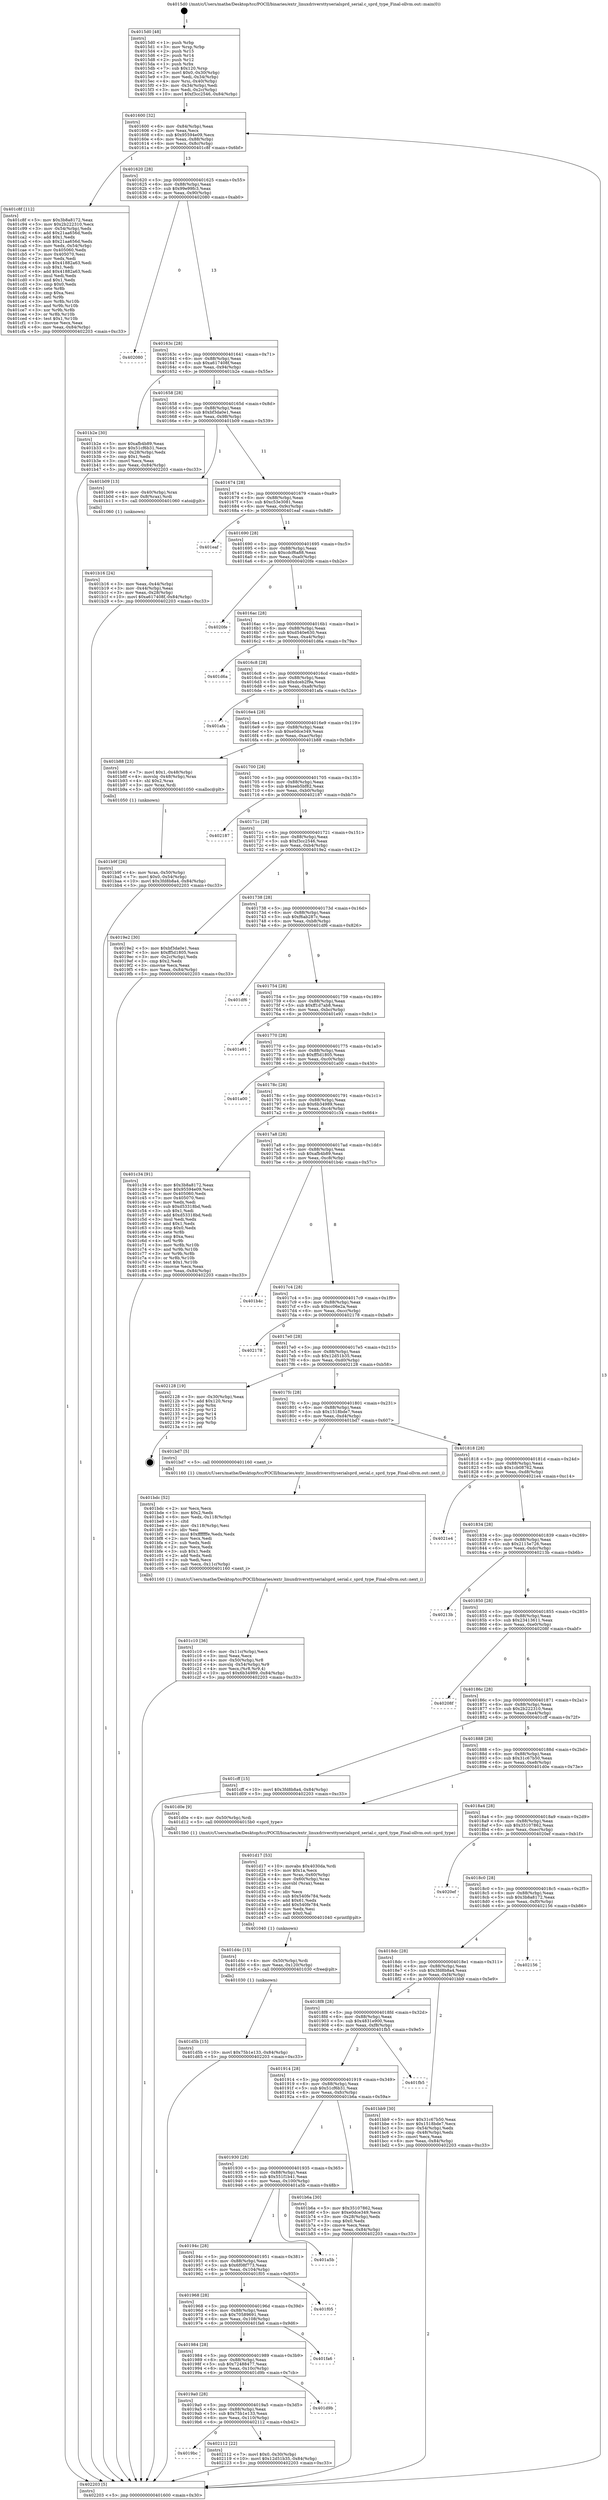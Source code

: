 digraph "0x4015d0" {
  label = "0x4015d0 (/mnt/c/Users/mathe/Desktop/tcc/POCII/binaries/extr_linuxdriversttyserialsprd_serial.c_sprd_type_Final-ollvm.out::main(0))"
  labelloc = "t"
  node[shape=record]

  Entry [label="",width=0.3,height=0.3,shape=circle,fillcolor=black,style=filled]
  "0x401600" [label="{
     0x401600 [32]\l
     | [instrs]\l
     &nbsp;&nbsp;0x401600 \<+6\>: mov -0x84(%rbp),%eax\l
     &nbsp;&nbsp;0x401606 \<+2\>: mov %eax,%ecx\l
     &nbsp;&nbsp;0x401608 \<+6\>: sub $0x95594e09,%ecx\l
     &nbsp;&nbsp;0x40160e \<+6\>: mov %eax,-0x88(%rbp)\l
     &nbsp;&nbsp;0x401614 \<+6\>: mov %ecx,-0x8c(%rbp)\l
     &nbsp;&nbsp;0x40161a \<+6\>: je 0000000000401c8f \<main+0x6bf\>\l
  }"]
  "0x401c8f" [label="{
     0x401c8f [112]\l
     | [instrs]\l
     &nbsp;&nbsp;0x401c8f \<+5\>: mov $0x3b8a8172,%eax\l
     &nbsp;&nbsp;0x401c94 \<+5\>: mov $0x2b222310,%ecx\l
     &nbsp;&nbsp;0x401c99 \<+3\>: mov -0x54(%rbp),%edx\l
     &nbsp;&nbsp;0x401c9c \<+6\>: add $0x21aa656d,%edx\l
     &nbsp;&nbsp;0x401ca2 \<+3\>: add $0x1,%edx\l
     &nbsp;&nbsp;0x401ca5 \<+6\>: sub $0x21aa656d,%edx\l
     &nbsp;&nbsp;0x401cab \<+3\>: mov %edx,-0x54(%rbp)\l
     &nbsp;&nbsp;0x401cae \<+7\>: mov 0x405060,%edx\l
     &nbsp;&nbsp;0x401cb5 \<+7\>: mov 0x405070,%esi\l
     &nbsp;&nbsp;0x401cbc \<+2\>: mov %edx,%edi\l
     &nbsp;&nbsp;0x401cbe \<+6\>: sub $0x41882a63,%edi\l
     &nbsp;&nbsp;0x401cc4 \<+3\>: sub $0x1,%edi\l
     &nbsp;&nbsp;0x401cc7 \<+6\>: add $0x41882a63,%edi\l
     &nbsp;&nbsp;0x401ccd \<+3\>: imul %edi,%edx\l
     &nbsp;&nbsp;0x401cd0 \<+3\>: and $0x1,%edx\l
     &nbsp;&nbsp;0x401cd3 \<+3\>: cmp $0x0,%edx\l
     &nbsp;&nbsp;0x401cd6 \<+4\>: sete %r8b\l
     &nbsp;&nbsp;0x401cda \<+3\>: cmp $0xa,%esi\l
     &nbsp;&nbsp;0x401cdd \<+4\>: setl %r9b\l
     &nbsp;&nbsp;0x401ce1 \<+3\>: mov %r8b,%r10b\l
     &nbsp;&nbsp;0x401ce4 \<+3\>: and %r9b,%r10b\l
     &nbsp;&nbsp;0x401ce7 \<+3\>: xor %r9b,%r8b\l
     &nbsp;&nbsp;0x401cea \<+3\>: or %r8b,%r10b\l
     &nbsp;&nbsp;0x401ced \<+4\>: test $0x1,%r10b\l
     &nbsp;&nbsp;0x401cf1 \<+3\>: cmovne %ecx,%eax\l
     &nbsp;&nbsp;0x401cf4 \<+6\>: mov %eax,-0x84(%rbp)\l
     &nbsp;&nbsp;0x401cfa \<+5\>: jmp 0000000000402203 \<main+0xc33\>\l
  }"]
  "0x401620" [label="{
     0x401620 [28]\l
     | [instrs]\l
     &nbsp;&nbsp;0x401620 \<+5\>: jmp 0000000000401625 \<main+0x55\>\l
     &nbsp;&nbsp;0x401625 \<+6\>: mov -0x88(%rbp),%eax\l
     &nbsp;&nbsp;0x40162b \<+5\>: sub $0x99e99fc3,%eax\l
     &nbsp;&nbsp;0x401630 \<+6\>: mov %eax,-0x90(%rbp)\l
     &nbsp;&nbsp;0x401636 \<+6\>: je 0000000000402080 \<main+0xab0\>\l
  }"]
  Exit [label="",width=0.3,height=0.3,shape=circle,fillcolor=black,style=filled,peripheries=2]
  "0x402080" [label="{
     0x402080\l
  }", style=dashed]
  "0x40163c" [label="{
     0x40163c [28]\l
     | [instrs]\l
     &nbsp;&nbsp;0x40163c \<+5\>: jmp 0000000000401641 \<main+0x71\>\l
     &nbsp;&nbsp;0x401641 \<+6\>: mov -0x88(%rbp),%eax\l
     &nbsp;&nbsp;0x401647 \<+5\>: sub $0xa617408f,%eax\l
     &nbsp;&nbsp;0x40164c \<+6\>: mov %eax,-0x94(%rbp)\l
     &nbsp;&nbsp;0x401652 \<+6\>: je 0000000000401b2e \<main+0x55e\>\l
  }"]
  "0x4019bc" [label="{
     0x4019bc\l
  }", style=dashed]
  "0x401b2e" [label="{
     0x401b2e [30]\l
     | [instrs]\l
     &nbsp;&nbsp;0x401b2e \<+5\>: mov $0xafb4b89,%eax\l
     &nbsp;&nbsp;0x401b33 \<+5\>: mov $0x51cf6b31,%ecx\l
     &nbsp;&nbsp;0x401b38 \<+3\>: mov -0x28(%rbp),%edx\l
     &nbsp;&nbsp;0x401b3b \<+3\>: cmp $0x1,%edx\l
     &nbsp;&nbsp;0x401b3e \<+3\>: cmovl %ecx,%eax\l
     &nbsp;&nbsp;0x401b41 \<+6\>: mov %eax,-0x84(%rbp)\l
     &nbsp;&nbsp;0x401b47 \<+5\>: jmp 0000000000402203 \<main+0xc33\>\l
  }"]
  "0x401658" [label="{
     0x401658 [28]\l
     | [instrs]\l
     &nbsp;&nbsp;0x401658 \<+5\>: jmp 000000000040165d \<main+0x8d\>\l
     &nbsp;&nbsp;0x40165d \<+6\>: mov -0x88(%rbp),%eax\l
     &nbsp;&nbsp;0x401663 \<+5\>: sub $0xbf3da0e1,%eax\l
     &nbsp;&nbsp;0x401668 \<+6\>: mov %eax,-0x98(%rbp)\l
     &nbsp;&nbsp;0x40166e \<+6\>: je 0000000000401b09 \<main+0x539\>\l
  }"]
  "0x402112" [label="{
     0x402112 [22]\l
     | [instrs]\l
     &nbsp;&nbsp;0x402112 \<+7\>: movl $0x0,-0x30(%rbp)\l
     &nbsp;&nbsp;0x402119 \<+10\>: movl $0x12d51b35,-0x84(%rbp)\l
     &nbsp;&nbsp;0x402123 \<+5\>: jmp 0000000000402203 \<main+0xc33\>\l
  }"]
  "0x401b09" [label="{
     0x401b09 [13]\l
     | [instrs]\l
     &nbsp;&nbsp;0x401b09 \<+4\>: mov -0x40(%rbp),%rax\l
     &nbsp;&nbsp;0x401b0d \<+4\>: mov 0x8(%rax),%rdi\l
     &nbsp;&nbsp;0x401b11 \<+5\>: call 0000000000401060 \<atoi@plt\>\l
     | [calls]\l
     &nbsp;&nbsp;0x401060 \{1\} (unknown)\l
  }"]
  "0x401674" [label="{
     0x401674 [28]\l
     | [instrs]\l
     &nbsp;&nbsp;0x401674 \<+5\>: jmp 0000000000401679 \<main+0xa9\>\l
     &nbsp;&nbsp;0x401679 \<+6\>: mov -0x88(%rbp),%eax\l
     &nbsp;&nbsp;0x40167f \<+5\>: sub $0xc53e3081,%eax\l
     &nbsp;&nbsp;0x401684 \<+6\>: mov %eax,-0x9c(%rbp)\l
     &nbsp;&nbsp;0x40168a \<+6\>: je 0000000000401eaf \<main+0x8df\>\l
  }"]
  "0x4019a0" [label="{
     0x4019a0 [28]\l
     | [instrs]\l
     &nbsp;&nbsp;0x4019a0 \<+5\>: jmp 00000000004019a5 \<main+0x3d5\>\l
     &nbsp;&nbsp;0x4019a5 \<+6\>: mov -0x88(%rbp),%eax\l
     &nbsp;&nbsp;0x4019ab \<+5\>: sub $0x75b1e133,%eax\l
     &nbsp;&nbsp;0x4019b0 \<+6\>: mov %eax,-0x110(%rbp)\l
     &nbsp;&nbsp;0x4019b6 \<+6\>: je 0000000000402112 \<main+0xb42\>\l
  }"]
  "0x401eaf" [label="{
     0x401eaf\l
  }", style=dashed]
  "0x401690" [label="{
     0x401690 [28]\l
     | [instrs]\l
     &nbsp;&nbsp;0x401690 \<+5\>: jmp 0000000000401695 \<main+0xc5\>\l
     &nbsp;&nbsp;0x401695 \<+6\>: mov -0x88(%rbp),%eax\l
     &nbsp;&nbsp;0x40169b \<+5\>: sub $0xcdcf6a88,%eax\l
     &nbsp;&nbsp;0x4016a0 \<+6\>: mov %eax,-0xa0(%rbp)\l
     &nbsp;&nbsp;0x4016a6 \<+6\>: je 00000000004020fe \<main+0xb2e\>\l
  }"]
  "0x401d9b" [label="{
     0x401d9b\l
  }", style=dashed]
  "0x4020fe" [label="{
     0x4020fe\l
  }", style=dashed]
  "0x4016ac" [label="{
     0x4016ac [28]\l
     | [instrs]\l
     &nbsp;&nbsp;0x4016ac \<+5\>: jmp 00000000004016b1 \<main+0xe1\>\l
     &nbsp;&nbsp;0x4016b1 \<+6\>: mov -0x88(%rbp),%eax\l
     &nbsp;&nbsp;0x4016b7 \<+5\>: sub $0xd540e630,%eax\l
     &nbsp;&nbsp;0x4016bc \<+6\>: mov %eax,-0xa4(%rbp)\l
     &nbsp;&nbsp;0x4016c2 \<+6\>: je 0000000000401d6a \<main+0x79a\>\l
  }"]
  "0x401984" [label="{
     0x401984 [28]\l
     | [instrs]\l
     &nbsp;&nbsp;0x401984 \<+5\>: jmp 0000000000401989 \<main+0x3b9\>\l
     &nbsp;&nbsp;0x401989 \<+6\>: mov -0x88(%rbp),%eax\l
     &nbsp;&nbsp;0x40198f \<+5\>: sub $0x72488477,%eax\l
     &nbsp;&nbsp;0x401994 \<+6\>: mov %eax,-0x10c(%rbp)\l
     &nbsp;&nbsp;0x40199a \<+6\>: je 0000000000401d9b \<main+0x7cb\>\l
  }"]
  "0x401d6a" [label="{
     0x401d6a\l
  }", style=dashed]
  "0x4016c8" [label="{
     0x4016c8 [28]\l
     | [instrs]\l
     &nbsp;&nbsp;0x4016c8 \<+5\>: jmp 00000000004016cd \<main+0xfd\>\l
     &nbsp;&nbsp;0x4016cd \<+6\>: mov -0x88(%rbp),%eax\l
     &nbsp;&nbsp;0x4016d3 \<+5\>: sub $0xdceb2f9a,%eax\l
     &nbsp;&nbsp;0x4016d8 \<+6\>: mov %eax,-0xa8(%rbp)\l
     &nbsp;&nbsp;0x4016de \<+6\>: je 0000000000401afa \<main+0x52a\>\l
  }"]
  "0x401fa6" [label="{
     0x401fa6\l
  }", style=dashed]
  "0x401afa" [label="{
     0x401afa\l
  }", style=dashed]
  "0x4016e4" [label="{
     0x4016e4 [28]\l
     | [instrs]\l
     &nbsp;&nbsp;0x4016e4 \<+5\>: jmp 00000000004016e9 \<main+0x119\>\l
     &nbsp;&nbsp;0x4016e9 \<+6\>: mov -0x88(%rbp),%eax\l
     &nbsp;&nbsp;0x4016ef \<+5\>: sub $0xe0dce349,%eax\l
     &nbsp;&nbsp;0x4016f4 \<+6\>: mov %eax,-0xac(%rbp)\l
     &nbsp;&nbsp;0x4016fa \<+6\>: je 0000000000401b88 \<main+0x5b8\>\l
  }"]
  "0x401968" [label="{
     0x401968 [28]\l
     | [instrs]\l
     &nbsp;&nbsp;0x401968 \<+5\>: jmp 000000000040196d \<main+0x39d\>\l
     &nbsp;&nbsp;0x40196d \<+6\>: mov -0x88(%rbp),%eax\l
     &nbsp;&nbsp;0x401973 \<+5\>: sub $0x70589691,%eax\l
     &nbsp;&nbsp;0x401978 \<+6\>: mov %eax,-0x108(%rbp)\l
     &nbsp;&nbsp;0x40197e \<+6\>: je 0000000000401fa6 \<main+0x9d6\>\l
  }"]
  "0x401b88" [label="{
     0x401b88 [23]\l
     | [instrs]\l
     &nbsp;&nbsp;0x401b88 \<+7\>: movl $0x1,-0x48(%rbp)\l
     &nbsp;&nbsp;0x401b8f \<+4\>: movslq -0x48(%rbp),%rax\l
     &nbsp;&nbsp;0x401b93 \<+4\>: shl $0x2,%rax\l
     &nbsp;&nbsp;0x401b97 \<+3\>: mov %rax,%rdi\l
     &nbsp;&nbsp;0x401b9a \<+5\>: call 0000000000401050 \<malloc@plt\>\l
     | [calls]\l
     &nbsp;&nbsp;0x401050 \{1\} (unknown)\l
  }"]
  "0x401700" [label="{
     0x401700 [28]\l
     | [instrs]\l
     &nbsp;&nbsp;0x401700 \<+5\>: jmp 0000000000401705 \<main+0x135\>\l
     &nbsp;&nbsp;0x401705 \<+6\>: mov -0x88(%rbp),%eax\l
     &nbsp;&nbsp;0x40170b \<+5\>: sub $0xeeb5bf82,%eax\l
     &nbsp;&nbsp;0x401710 \<+6\>: mov %eax,-0xb0(%rbp)\l
     &nbsp;&nbsp;0x401716 \<+6\>: je 0000000000402187 \<main+0xbb7\>\l
  }"]
  "0x401f05" [label="{
     0x401f05\l
  }", style=dashed]
  "0x402187" [label="{
     0x402187\l
  }", style=dashed]
  "0x40171c" [label="{
     0x40171c [28]\l
     | [instrs]\l
     &nbsp;&nbsp;0x40171c \<+5\>: jmp 0000000000401721 \<main+0x151\>\l
     &nbsp;&nbsp;0x401721 \<+6\>: mov -0x88(%rbp),%eax\l
     &nbsp;&nbsp;0x401727 \<+5\>: sub $0xf3cc2546,%eax\l
     &nbsp;&nbsp;0x40172c \<+6\>: mov %eax,-0xb4(%rbp)\l
     &nbsp;&nbsp;0x401732 \<+6\>: je 00000000004019e2 \<main+0x412\>\l
  }"]
  "0x40194c" [label="{
     0x40194c [28]\l
     | [instrs]\l
     &nbsp;&nbsp;0x40194c \<+5\>: jmp 0000000000401951 \<main+0x381\>\l
     &nbsp;&nbsp;0x401951 \<+6\>: mov -0x88(%rbp),%eax\l
     &nbsp;&nbsp;0x401957 \<+5\>: sub $0x6f08f773,%eax\l
     &nbsp;&nbsp;0x40195c \<+6\>: mov %eax,-0x104(%rbp)\l
     &nbsp;&nbsp;0x401962 \<+6\>: je 0000000000401f05 \<main+0x935\>\l
  }"]
  "0x4019e2" [label="{
     0x4019e2 [30]\l
     | [instrs]\l
     &nbsp;&nbsp;0x4019e2 \<+5\>: mov $0xbf3da0e1,%eax\l
     &nbsp;&nbsp;0x4019e7 \<+5\>: mov $0xff5d1805,%ecx\l
     &nbsp;&nbsp;0x4019ec \<+3\>: mov -0x2c(%rbp),%edx\l
     &nbsp;&nbsp;0x4019ef \<+3\>: cmp $0x2,%edx\l
     &nbsp;&nbsp;0x4019f2 \<+3\>: cmovne %ecx,%eax\l
     &nbsp;&nbsp;0x4019f5 \<+6\>: mov %eax,-0x84(%rbp)\l
     &nbsp;&nbsp;0x4019fb \<+5\>: jmp 0000000000402203 \<main+0xc33\>\l
  }"]
  "0x401738" [label="{
     0x401738 [28]\l
     | [instrs]\l
     &nbsp;&nbsp;0x401738 \<+5\>: jmp 000000000040173d \<main+0x16d\>\l
     &nbsp;&nbsp;0x40173d \<+6\>: mov -0x88(%rbp),%eax\l
     &nbsp;&nbsp;0x401743 \<+5\>: sub $0xf6ab287c,%eax\l
     &nbsp;&nbsp;0x401748 \<+6\>: mov %eax,-0xb8(%rbp)\l
     &nbsp;&nbsp;0x40174e \<+6\>: je 0000000000401df6 \<main+0x826\>\l
  }"]
  "0x402203" [label="{
     0x402203 [5]\l
     | [instrs]\l
     &nbsp;&nbsp;0x402203 \<+5\>: jmp 0000000000401600 \<main+0x30\>\l
  }"]
  "0x4015d0" [label="{
     0x4015d0 [48]\l
     | [instrs]\l
     &nbsp;&nbsp;0x4015d0 \<+1\>: push %rbp\l
     &nbsp;&nbsp;0x4015d1 \<+3\>: mov %rsp,%rbp\l
     &nbsp;&nbsp;0x4015d4 \<+2\>: push %r15\l
     &nbsp;&nbsp;0x4015d6 \<+2\>: push %r14\l
     &nbsp;&nbsp;0x4015d8 \<+2\>: push %r12\l
     &nbsp;&nbsp;0x4015da \<+1\>: push %rbx\l
     &nbsp;&nbsp;0x4015db \<+7\>: sub $0x120,%rsp\l
     &nbsp;&nbsp;0x4015e2 \<+7\>: movl $0x0,-0x30(%rbp)\l
     &nbsp;&nbsp;0x4015e9 \<+3\>: mov %edi,-0x34(%rbp)\l
     &nbsp;&nbsp;0x4015ec \<+4\>: mov %rsi,-0x40(%rbp)\l
     &nbsp;&nbsp;0x4015f0 \<+3\>: mov -0x34(%rbp),%edi\l
     &nbsp;&nbsp;0x4015f3 \<+3\>: mov %edi,-0x2c(%rbp)\l
     &nbsp;&nbsp;0x4015f6 \<+10\>: movl $0xf3cc2546,-0x84(%rbp)\l
  }"]
  "0x401b16" [label="{
     0x401b16 [24]\l
     | [instrs]\l
     &nbsp;&nbsp;0x401b16 \<+3\>: mov %eax,-0x44(%rbp)\l
     &nbsp;&nbsp;0x401b19 \<+3\>: mov -0x44(%rbp),%eax\l
     &nbsp;&nbsp;0x401b1c \<+3\>: mov %eax,-0x28(%rbp)\l
     &nbsp;&nbsp;0x401b1f \<+10\>: movl $0xa617408f,-0x84(%rbp)\l
     &nbsp;&nbsp;0x401b29 \<+5\>: jmp 0000000000402203 \<main+0xc33\>\l
  }"]
  "0x401a5b" [label="{
     0x401a5b\l
  }", style=dashed]
  "0x401df6" [label="{
     0x401df6\l
  }", style=dashed]
  "0x401754" [label="{
     0x401754 [28]\l
     | [instrs]\l
     &nbsp;&nbsp;0x401754 \<+5\>: jmp 0000000000401759 \<main+0x189\>\l
     &nbsp;&nbsp;0x401759 \<+6\>: mov -0x88(%rbp),%eax\l
     &nbsp;&nbsp;0x40175f \<+5\>: sub $0xff1d7ab8,%eax\l
     &nbsp;&nbsp;0x401764 \<+6\>: mov %eax,-0xbc(%rbp)\l
     &nbsp;&nbsp;0x40176a \<+6\>: je 0000000000401e91 \<main+0x8c1\>\l
  }"]
  "0x401d5b" [label="{
     0x401d5b [15]\l
     | [instrs]\l
     &nbsp;&nbsp;0x401d5b \<+10\>: movl $0x75b1e133,-0x84(%rbp)\l
     &nbsp;&nbsp;0x401d65 \<+5\>: jmp 0000000000402203 \<main+0xc33\>\l
  }"]
  "0x401e91" [label="{
     0x401e91\l
  }", style=dashed]
  "0x401770" [label="{
     0x401770 [28]\l
     | [instrs]\l
     &nbsp;&nbsp;0x401770 \<+5\>: jmp 0000000000401775 \<main+0x1a5\>\l
     &nbsp;&nbsp;0x401775 \<+6\>: mov -0x88(%rbp),%eax\l
     &nbsp;&nbsp;0x40177b \<+5\>: sub $0xff5d1805,%eax\l
     &nbsp;&nbsp;0x401780 \<+6\>: mov %eax,-0xc0(%rbp)\l
     &nbsp;&nbsp;0x401786 \<+6\>: je 0000000000401a00 \<main+0x430\>\l
  }"]
  "0x401d4c" [label="{
     0x401d4c [15]\l
     | [instrs]\l
     &nbsp;&nbsp;0x401d4c \<+4\>: mov -0x50(%rbp),%rdi\l
     &nbsp;&nbsp;0x401d50 \<+6\>: mov %eax,-0x120(%rbp)\l
     &nbsp;&nbsp;0x401d56 \<+5\>: call 0000000000401030 \<free@plt\>\l
     | [calls]\l
     &nbsp;&nbsp;0x401030 \{1\} (unknown)\l
  }"]
  "0x401a00" [label="{
     0x401a00\l
  }", style=dashed]
  "0x40178c" [label="{
     0x40178c [28]\l
     | [instrs]\l
     &nbsp;&nbsp;0x40178c \<+5\>: jmp 0000000000401791 \<main+0x1c1\>\l
     &nbsp;&nbsp;0x401791 \<+6\>: mov -0x88(%rbp),%eax\l
     &nbsp;&nbsp;0x401797 \<+5\>: sub $0x6b34989,%eax\l
     &nbsp;&nbsp;0x40179c \<+6\>: mov %eax,-0xc4(%rbp)\l
     &nbsp;&nbsp;0x4017a2 \<+6\>: je 0000000000401c34 \<main+0x664\>\l
  }"]
  "0x401d17" [label="{
     0x401d17 [53]\l
     | [instrs]\l
     &nbsp;&nbsp;0x401d17 \<+10\>: movabs $0x4030da,%rdi\l
     &nbsp;&nbsp;0x401d21 \<+5\>: mov $0x1a,%ecx\l
     &nbsp;&nbsp;0x401d26 \<+4\>: mov %rax,-0x60(%rbp)\l
     &nbsp;&nbsp;0x401d2a \<+4\>: mov -0x60(%rbp),%rax\l
     &nbsp;&nbsp;0x401d2e \<+3\>: movsbl (%rax),%eax\l
     &nbsp;&nbsp;0x401d31 \<+1\>: cltd\l
     &nbsp;&nbsp;0x401d32 \<+2\>: idiv %ecx\l
     &nbsp;&nbsp;0x401d34 \<+6\>: sub $0x540fe784,%edx\l
     &nbsp;&nbsp;0x401d3a \<+3\>: add $0x61,%edx\l
     &nbsp;&nbsp;0x401d3d \<+6\>: add $0x540fe784,%edx\l
     &nbsp;&nbsp;0x401d43 \<+2\>: mov %edx,%esi\l
     &nbsp;&nbsp;0x401d45 \<+2\>: mov $0x0,%al\l
     &nbsp;&nbsp;0x401d47 \<+5\>: call 0000000000401040 \<printf@plt\>\l
     | [calls]\l
     &nbsp;&nbsp;0x401040 \{1\} (unknown)\l
  }"]
  "0x401c34" [label="{
     0x401c34 [91]\l
     | [instrs]\l
     &nbsp;&nbsp;0x401c34 \<+5\>: mov $0x3b8a8172,%eax\l
     &nbsp;&nbsp;0x401c39 \<+5\>: mov $0x95594e09,%ecx\l
     &nbsp;&nbsp;0x401c3e \<+7\>: mov 0x405060,%edx\l
     &nbsp;&nbsp;0x401c45 \<+7\>: mov 0x405070,%esi\l
     &nbsp;&nbsp;0x401c4c \<+2\>: mov %edx,%edi\l
     &nbsp;&nbsp;0x401c4e \<+6\>: sub $0xd53318bd,%edi\l
     &nbsp;&nbsp;0x401c54 \<+3\>: sub $0x1,%edi\l
     &nbsp;&nbsp;0x401c57 \<+6\>: add $0xd53318bd,%edi\l
     &nbsp;&nbsp;0x401c5d \<+3\>: imul %edi,%edx\l
     &nbsp;&nbsp;0x401c60 \<+3\>: and $0x1,%edx\l
     &nbsp;&nbsp;0x401c63 \<+3\>: cmp $0x0,%edx\l
     &nbsp;&nbsp;0x401c66 \<+4\>: sete %r8b\l
     &nbsp;&nbsp;0x401c6a \<+3\>: cmp $0xa,%esi\l
     &nbsp;&nbsp;0x401c6d \<+4\>: setl %r9b\l
     &nbsp;&nbsp;0x401c71 \<+3\>: mov %r8b,%r10b\l
     &nbsp;&nbsp;0x401c74 \<+3\>: and %r9b,%r10b\l
     &nbsp;&nbsp;0x401c77 \<+3\>: xor %r9b,%r8b\l
     &nbsp;&nbsp;0x401c7a \<+3\>: or %r8b,%r10b\l
     &nbsp;&nbsp;0x401c7d \<+4\>: test $0x1,%r10b\l
     &nbsp;&nbsp;0x401c81 \<+3\>: cmovne %ecx,%eax\l
     &nbsp;&nbsp;0x401c84 \<+6\>: mov %eax,-0x84(%rbp)\l
     &nbsp;&nbsp;0x401c8a \<+5\>: jmp 0000000000402203 \<main+0xc33\>\l
  }"]
  "0x4017a8" [label="{
     0x4017a8 [28]\l
     | [instrs]\l
     &nbsp;&nbsp;0x4017a8 \<+5\>: jmp 00000000004017ad \<main+0x1dd\>\l
     &nbsp;&nbsp;0x4017ad \<+6\>: mov -0x88(%rbp),%eax\l
     &nbsp;&nbsp;0x4017b3 \<+5\>: sub $0xafb4b89,%eax\l
     &nbsp;&nbsp;0x4017b8 \<+6\>: mov %eax,-0xc8(%rbp)\l
     &nbsp;&nbsp;0x4017be \<+6\>: je 0000000000401b4c \<main+0x57c\>\l
  }"]
  "0x401c10" [label="{
     0x401c10 [36]\l
     | [instrs]\l
     &nbsp;&nbsp;0x401c10 \<+6\>: mov -0x11c(%rbp),%ecx\l
     &nbsp;&nbsp;0x401c16 \<+3\>: imul %eax,%ecx\l
     &nbsp;&nbsp;0x401c19 \<+4\>: mov -0x50(%rbp),%r8\l
     &nbsp;&nbsp;0x401c1d \<+4\>: movslq -0x54(%rbp),%r9\l
     &nbsp;&nbsp;0x401c21 \<+4\>: mov %ecx,(%r8,%r9,4)\l
     &nbsp;&nbsp;0x401c25 \<+10\>: movl $0x6b34989,-0x84(%rbp)\l
     &nbsp;&nbsp;0x401c2f \<+5\>: jmp 0000000000402203 \<main+0xc33\>\l
  }"]
  "0x401b4c" [label="{
     0x401b4c\l
  }", style=dashed]
  "0x4017c4" [label="{
     0x4017c4 [28]\l
     | [instrs]\l
     &nbsp;&nbsp;0x4017c4 \<+5\>: jmp 00000000004017c9 \<main+0x1f9\>\l
     &nbsp;&nbsp;0x4017c9 \<+6\>: mov -0x88(%rbp),%eax\l
     &nbsp;&nbsp;0x4017cf \<+5\>: sub $0xcc06e2a,%eax\l
     &nbsp;&nbsp;0x4017d4 \<+6\>: mov %eax,-0xcc(%rbp)\l
     &nbsp;&nbsp;0x4017da \<+6\>: je 0000000000402178 \<main+0xba8\>\l
  }"]
  "0x401bdc" [label="{
     0x401bdc [52]\l
     | [instrs]\l
     &nbsp;&nbsp;0x401bdc \<+2\>: xor %ecx,%ecx\l
     &nbsp;&nbsp;0x401bde \<+5\>: mov $0x2,%edx\l
     &nbsp;&nbsp;0x401be3 \<+6\>: mov %edx,-0x118(%rbp)\l
     &nbsp;&nbsp;0x401be9 \<+1\>: cltd\l
     &nbsp;&nbsp;0x401bea \<+6\>: mov -0x118(%rbp),%esi\l
     &nbsp;&nbsp;0x401bf0 \<+2\>: idiv %esi\l
     &nbsp;&nbsp;0x401bf2 \<+6\>: imul $0xfffffffe,%edx,%edx\l
     &nbsp;&nbsp;0x401bf8 \<+2\>: mov %ecx,%edi\l
     &nbsp;&nbsp;0x401bfa \<+2\>: sub %edx,%edi\l
     &nbsp;&nbsp;0x401bfc \<+2\>: mov %ecx,%edx\l
     &nbsp;&nbsp;0x401bfe \<+3\>: sub $0x1,%edx\l
     &nbsp;&nbsp;0x401c01 \<+2\>: add %edx,%edi\l
     &nbsp;&nbsp;0x401c03 \<+2\>: sub %edi,%ecx\l
     &nbsp;&nbsp;0x401c05 \<+6\>: mov %ecx,-0x11c(%rbp)\l
     &nbsp;&nbsp;0x401c0b \<+5\>: call 0000000000401160 \<next_i\>\l
     | [calls]\l
     &nbsp;&nbsp;0x401160 \{1\} (/mnt/c/Users/mathe/Desktop/tcc/POCII/binaries/extr_linuxdriversttyserialsprd_serial.c_sprd_type_Final-ollvm.out::next_i)\l
  }"]
  "0x402178" [label="{
     0x402178\l
  }", style=dashed]
  "0x4017e0" [label="{
     0x4017e0 [28]\l
     | [instrs]\l
     &nbsp;&nbsp;0x4017e0 \<+5\>: jmp 00000000004017e5 \<main+0x215\>\l
     &nbsp;&nbsp;0x4017e5 \<+6\>: mov -0x88(%rbp),%eax\l
     &nbsp;&nbsp;0x4017eb \<+5\>: sub $0x12d51b35,%eax\l
     &nbsp;&nbsp;0x4017f0 \<+6\>: mov %eax,-0xd0(%rbp)\l
     &nbsp;&nbsp;0x4017f6 \<+6\>: je 0000000000402128 \<main+0xb58\>\l
  }"]
  "0x401b9f" [label="{
     0x401b9f [26]\l
     | [instrs]\l
     &nbsp;&nbsp;0x401b9f \<+4\>: mov %rax,-0x50(%rbp)\l
     &nbsp;&nbsp;0x401ba3 \<+7\>: movl $0x0,-0x54(%rbp)\l
     &nbsp;&nbsp;0x401baa \<+10\>: movl $0x3fd8b8a4,-0x84(%rbp)\l
     &nbsp;&nbsp;0x401bb4 \<+5\>: jmp 0000000000402203 \<main+0xc33\>\l
  }"]
  "0x402128" [label="{
     0x402128 [19]\l
     | [instrs]\l
     &nbsp;&nbsp;0x402128 \<+3\>: mov -0x30(%rbp),%eax\l
     &nbsp;&nbsp;0x40212b \<+7\>: add $0x120,%rsp\l
     &nbsp;&nbsp;0x402132 \<+1\>: pop %rbx\l
     &nbsp;&nbsp;0x402133 \<+2\>: pop %r12\l
     &nbsp;&nbsp;0x402135 \<+2\>: pop %r14\l
     &nbsp;&nbsp;0x402137 \<+2\>: pop %r15\l
     &nbsp;&nbsp;0x402139 \<+1\>: pop %rbp\l
     &nbsp;&nbsp;0x40213a \<+1\>: ret\l
  }"]
  "0x4017fc" [label="{
     0x4017fc [28]\l
     | [instrs]\l
     &nbsp;&nbsp;0x4017fc \<+5\>: jmp 0000000000401801 \<main+0x231\>\l
     &nbsp;&nbsp;0x401801 \<+6\>: mov -0x88(%rbp),%eax\l
     &nbsp;&nbsp;0x401807 \<+5\>: sub $0x1518bde7,%eax\l
     &nbsp;&nbsp;0x40180c \<+6\>: mov %eax,-0xd4(%rbp)\l
     &nbsp;&nbsp;0x401812 \<+6\>: je 0000000000401bd7 \<main+0x607\>\l
  }"]
  "0x401930" [label="{
     0x401930 [28]\l
     | [instrs]\l
     &nbsp;&nbsp;0x401930 \<+5\>: jmp 0000000000401935 \<main+0x365\>\l
     &nbsp;&nbsp;0x401935 \<+6\>: mov -0x88(%rbp),%eax\l
     &nbsp;&nbsp;0x40193b \<+5\>: sub $0x551f1b41,%eax\l
     &nbsp;&nbsp;0x401940 \<+6\>: mov %eax,-0x100(%rbp)\l
     &nbsp;&nbsp;0x401946 \<+6\>: je 0000000000401a5b \<main+0x48b\>\l
  }"]
  "0x401bd7" [label="{
     0x401bd7 [5]\l
     | [instrs]\l
     &nbsp;&nbsp;0x401bd7 \<+5\>: call 0000000000401160 \<next_i\>\l
     | [calls]\l
     &nbsp;&nbsp;0x401160 \{1\} (/mnt/c/Users/mathe/Desktop/tcc/POCII/binaries/extr_linuxdriversttyserialsprd_serial.c_sprd_type_Final-ollvm.out::next_i)\l
  }"]
  "0x401818" [label="{
     0x401818 [28]\l
     | [instrs]\l
     &nbsp;&nbsp;0x401818 \<+5\>: jmp 000000000040181d \<main+0x24d\>\l
     &nbsp;&nbsp;0x40181d \<+6\>: mov -0x88(%rbp),%eax\l
     &nbsp;&nbsp;0x401823 \<+5\>: sub $0x1cb08762,%eax\l
     &nbsp;&nbsp;0x401828 \<+6\>: mov %eax,-0xd8(%rbp)\l
     &nbsp;&nbsp;0x40182e \<+6\>: je 00000000004021e4 \<main+0xc14\>\l
  }"]
  "0x401b6a" [label="{
     0x401b6a [30]\l
     | [instrs]\l
     &nbsp;&nbsp;0x401b6a \<+5\>: mov $0x35107862,%eax\l
     &nbsp;&nbsp;0x401b6f \<+5\>: mov $0xe0dce349,%ecx\l
     &nbsp;&nbsp;0x401b74 \<+3\>: mov -0x28(%rbp),%edx\l
     &nbsp;&nbsp;0x401b77 \<+3\>: cmp $0x0,%edx\l
     &nbsp;&nbsp;0x401b7a \<+3\>: cmove %ecx,%eax\l
     &nbsp;&nbsp;0x401b7d \<+6\>: mov %eax,-0x84(%rbp)\l
     &nbsp;&nbsp;0x401b83 \<+5\>: jmp 0000000000402203 \<main+0xc33\>\l
  }"]
  "0x4021e4" [label="{
     0x4021e4\l
  }", style=dashed]
  "0x401834" [label="{
     0x401834 [28]\l
     | [instrs]\l
     &nbsp;&nbsp;0x401834 \<+5\>: jmp 0000000000401839 \<main+0x269\>\l
     &nbsp;&nbsp;0x401839 \<+6\>: mov -0x88(%rbp),%eax\l
     &nbsp;&nbsp;0x40183f \<+5\>: sub $0x2115e726,%eax\l
     &nbsp;&nbsp;0x401844 \<+6\>: mov %eax,-0xdc(%rbp)\l
     &nbsp;&nbsp;0x40184a \<+6\>: je 000000000040213b \<main+0xb6b\>\l
  }"]
  "0x401914" [label="{
     0x401914 [28]\l
     | [instrs]\l
     &nbsp;&nbsp;0x401914 \<+5\>: jmp 0000000000401919 \<main+0x349\>\l
     &nbsp;&nbsp;0x401919 \<+6\>: mov -0x88(%rbp),%eax\l
     &nbsp;&nbsp;0x40191f \<+5\>: sub $0x51cf6b31,%eax\l
     &nbsp;&nbsp;0x401924 \<+6\>: mov %eax,-0xfc(%rbp)\l
     &nbsp;&nbsp;0x40192a \<+6\>: je 0000000000401b6a \<main+0x59a\>\l
  }"]
  "0x40213b" [label="{
     0x40213b\l
  }", style=dashed]
  "0x401850" [label="{
     0x401850 [28]\l
     | [instrs]\l
     &nbsp;&nbsp;0x401850 \<+5\>: jmp 0000000000401855 \<main+0x285\>\l
     &nbsp;&nbsp;0x401855 \<+6\>: mov -0x88(%rbp),%eax\l
     &nbsp;&nbsp;0x40185b \<+5\>: sub $0x23413611,%eax\l
     &nbsp;&nbsp;0x401860 \<+6\>: mov %eax,-0xe0(%rbp)\l
     &nbsp;&nbsp;0x401866 \<+6\>: je 000000000040208f \<main+0xabf\>\l
  }"]
  "0x401fb5" [label="{
     0x401fb5\l
  }", style=dashed]
  "0x40208f" [label="{
     0x40208f\l
  }", style=dashed]
  "0x40186c" [label="{
     0x40186c [28]\l
     | [instrs]\l
     &nbsp;&nbsp;0x40186c \<+5\>: jmp 0000000000401871 \<main+0x2a1\>\l
     &nbsp;&nbsp;0x401871 \<+6\>: mov -0x88(%rbp),%eax\l
     &nbsp;&nbsp;0x401877 \<+5\>: sub $0x2b222310,%eax\l
     &nbsp;&nbsp;0x40187c \<+6\>: mov %eax,-0xe4(%rbp)\l
     &nbsp;&nbsp;0x401882 \<+6\>: je 0000000000401cff \<main+0x72f\>\l
  }"]
  "0x4018f8" [label="{
     0x4018f8 [28]\l
     | [instrs]\l
     &nbsp;&nbsp;0x4018f8 \<+5\>: jmp 00000000004018fd \<main+0x32d\>\l
     &nbsp;&nbsp;0x4018fd \<+6\>: mov -0x88(%rbp),%eax\l
     &nbsp;&nbsp;0x401903 \<+5\>: sub $0x4831e900,%eax\l
     &nbsp;&nbsp;0x401908 \<+6\>: mov %eax,-0xf8(%rbp)\l
     &nbsp;&nbsp;0x40190e \<+6\>: je 0000000000401fb5 \<main+0x9e5\>\l
  }"]
  "0x401cff" [label="{
     0x401cff [15]\l
     | [instrs]\l
     &nbsp;&nbsp;0x401cff \<+10\>: movl $0x3fd8b8a4,-0x84(%rbp)\l
     &nbsp;&nbsp;0x401d09 \<+5\>: jmp 0000000000402203 \<main+0xc33\>\l
  }"]
  "0x401888" [label="{
     0x401888 [28]\l
     | [instrs]\l
     &nbsp;&nbsp;0x401888 \<+5\>: jmp 000000000040188d \<main+0x2bd\>\l
     &nbsp;&nbsp;0x40188d \<+6\>: mov -0x88(%rbp),%eax\l
     &nbsp;&nbsp;0x401893 \<+5\>: sub $0x31c67b50,%eax\l
     &nbsp;&nbsp;0x401898 \<+6\>: mov %eax,-0xe8(%rbp)\l
     &nbsp;&nbsp;0x40189e \<+6\>: je 0000000000401d0e \<main+0x73e\>\l
  }"]
  "0x401bb9" [label="{
     0x401bb9 [30]\l
     | [instrs]\l
     &nbsp;&nbsp;0x401bb9 \<+5\>: mov $0x31c67b50,%eax\l
     &nbsp;&nbsp;0x401bbe \<+5\>: mov $0x1518bde7,%ecx\l
     &nbsp;&nbsp;0x401bc3 \<+3\>: mov -0x54(%rbp),%edx\l
     &nbsp;&nbsp;0x401bc6 \<+3\>: cmp -0x48(%rbp),%edx\l
     &nbsp;&nbsp;0x401bc9 \<+3\>: cmovl %ecx,%eax\l
     &nbsp;&nbsp;0x401bcc \<+6\>: mov %eax,-0x84(%rbp)\l
     &nbsp;&nbsp;0x401bd2 \<+5\>: jmp 0000000000402203 \<main+0xc33\>\l
  }"]
  "0x401d0e" [label="{
     0x401d0e [9]\l
     | [instrs]\l
     &nbsp;&nbsp;0x401d0e \<+4\>: mov -0x50(%rbp),%rdi\l
     &nbsp;&nbsp;0x401d12 \<+5\>: call 00000000004015b0 \<sprd_type\>\l
     | [calls]\l
     &nbsp;&nbsp;0x4015b0 \{1\} (/mnt/c/Users/mathe/Desktop/tcc/POCII/binaries/extr_linuxdriversttyserialsprd_serial.c_sprd_type_Final-ollvm.out::sprd_type)\l
  }"]
  "0x4018a4" [label="{
     0x4018a4 [28]\l
     | [instrs]\l
     &nbsp;&nbsp;0x4018a4 \<+5\>: jmp 00000000004018a9 \<main+0x2d9\>\l
     &nbsp;&nbsp;0x4018a9 \<+6\>: mov -0x88(%rbp),%eax\l
     &nbsp;&nbsp;0x4018af \<+5\>: sub $0x35107862,%eax\l
     &nbsp;&nbsp;0x4018b4 \<+6\>: mov %eax,-0xec(%rbp)\l
     &nbsp;&nbsp;0x4018ba \<+6\>: je 00000000004020ef \<main+0xb1f\>\l
  }"]
  "0x4018dc" [label="{
     0x4018dc [28]\l
     | [instrs]\l
     &nbsp;&nbsp;0x4018dc \<+5\>: jmp 00000000004018e1 \<main+0x311\>\l
     &nbsp;&nbsp;0x4018e1 \<+6\>: mov -0x88(%rbp),%eax\l
     &nbsp;&nbsp;0x4018e7 \<+5\>: sub $0x3fd8b8a4,%eax\l
     &nbsp;&nbsp;0x4018ec \<+6\>: mov %eax,-0xf4(%rbp)\l
     &nbsp;&nbsp;0x4018f2 \<+6\>: je 0000000000401bb9 \<main+0x5e9\>\l
  }"]
  "0x4020ef" [label="{
     0x4020ef\l
  }", style=dashed]
  "0x4018c0" [label="{
     0x4018c0 [28]\l
     | [instrs]\l
     &nbsp;&nbsp;0x4018c0 \<+5\>: jmp 00000000004018c5 \<main+0x2f5\>\l
     &nbsp;&nbsp;0x4018c5 \<+6\>: mov -0x88(%rbp),%eax\l
     &nbsp;&nbsp;0x4018cb \<+5\>: sub $0x3b8a8172,%eax\l
     &nbsp;&nbsp;0x4018d0 \<+6\>: mov %eax,-0xf0(%rbp)\l
     &nbsp;&nbsp;0x4018d6 \<+6\>: je 0000000000402156 \<main+0xb86\>\l
  }"]
  "0x402156" [label="{
     0x402156\l
  }", style=dashed]
  Entry -> "0x4015d0" [label=" 1"]
  "0x401600" -> "0x401c8f" [label=" 1"]
  "0x401600" -> "0x401620" [label=" 13"]
  "0x402128" -> Exit [label=" 1"]
  "0x401620" -> "0x402080" [label=" 0"]
  "0x401620" -> "0x40163c" [label=" 13"]
  "0x402112" -> "0x402203" [label=" 1"]
  "0x40163c" -> "0x401b2e" [label=" 1"]
  "0x40163c" -> "0x401658" [label=" 12"]
  "0x4019a0" -> "0x4019bc" [label=" 0"]
  "0x401658" -> "0x401b09" [label=" 1"]
  "0x401658" -> "0x401674" [label=" 11"]
  "0x4019a0" -> "0x402112" [label=" 1"]
  "0x401674" -> "0x401eaf" [label=" 0"]
  "0x401674" -> "0x401690" [label=" 11"]
  "0x401984" -> "0x4019a0" [label=" 1"]
  "0x401690" -> "0x4020fe" [label=" 0"]
  "0x401690" -> "0x4016ac" [label=" 11"]
  "0x401984" -> "0x401d9b" [label=" 0"]
  "0x4016ac" -> "0x401d6a" [label=" 0"]
  "0x4016ac" -> "0x4016c8" [label=" 11"]
  "0x401968" -> "0x401984" [label=" 1"]
  "0x4016c8" -> "0x401afa" [label=" 0"]
  "0x4016c8" -> "0x4016e4" [label=" 11"]
  "0x401968" -> "0x401fa6" [label=" 0"]
  "0x4016e4" -> "0x401b88" [label=" 1"]
  "0x4016e4" -> "0x401700" [label=" 10"]
  "0x40194c" -> "0x401968" [label=" 1"]
  "0x401700" -> "0x402187" [label=" 0"]
  "0x401700" -> "0x40171c" [label=" 10"]
  "0x40194c" -> "0x401f05" [label=" 0"]
  "0x40171c" -> "0x4019e2" [label=" 1"]
  "0x40171c" -> "0x401738" [label=" 9"]
  "0x4019e2" -> "0x402203" [label=" 1"]
  "0x4015d0" -> "0x401600" [label=" 1"]
  "0x402203" -> "0x401600" [label=" 13"]
  "0x401b09" -> "0x401b16" [label=" 1"]
  "0x401b16" -> "0x402203" [label=" 1"]
  "0x401b2e" -> "0x402203" [label=" 1"]
  "0x401930" -> "0x40194c" [label=" 1"]
  "0x401738" -> "0x401df6" [label=" 0"]
  "0x401738" -> "0x401754" [label=" 9"]
  "0x401930" -> "0x401a5b" [label=" 0"]
  "0x401754" -> "0x401e91" [label=" 0"]
  "0x401754" -> "0x401770" [label=" 9"]
  "0x401d5b" -> "0x402203" [label=" 1"]
  "0x401770" -> "0x401a00" [label=" 0"]
  "0x401770" -> "0x40178c" [label=" 9"]
  "0x401d4c" -> "0x401d5b" [label=" 1"]
  "0x40178c" -> "0x401c34" [label=" 1"]
  "0x40178c" -> "0x4017a8" [label=" 8"]
  "0x401d17" -> "0x401d4c" [label=" 1"]
  "0x4017a8" -> "0x401b4c" [label=" 0"]
  "0x4017a8" -> "0x4017c4" [label=" 8"]
  "0x401d0e" -> "0x401d17" [label=" 1"]
  "0x4017c4" -> "0x402178" [label=" 0"]
  "0x4017c4" -> "0x4017e0" [label=" 8"]
  "0x401cff" -> "0x402203" [label=" 1"]
  "0x4017e0" -> "0x402128" [label=" 1"]
  "0x4017e0" -> "0x4017fc" [label=" 7"]
  "0x401c8f" -> "0x402203" [label=" 1"]
  "0x4017fc" -> "0x401bd7" [label=" 1"]
  "0x4017fc" -> "0x401818" [label=" 6"]
  "0x401c34" -> "0x402203" [label=" 1"]
  "0x401818" -> "0x4021e4" [label=" 0"]
  "0x401818" -> "0x401834" [label=" 6"]
  "0x401c10" -> "0x402203" [label=" 1"]
  "0x401834" -> "0x40213b" [label=" 0"]
  "0x401834" -> "0x401850" [label=" 6"]
  "0x401bd7" -> "0x401bdc" [label=" 1"]
  "0x401850" -> "0x40208f" [label=" 0"]
  "0x401850" -> "0x40186c" [label=" 6"]
  "0x401bb9" -> "0x402203" [label=" 2"]
  "0x40186c" -> "0x401cff" [label=" 1"]
  "0x40186c" -> "0x401888" [label=" 5"]
  "0x401b88" -> "0x401b9f" [label=" 1"]
  "0x401888" -> "0x401d0e" [label=" 1"]
  "0x401888" -> "0x4018a4" [label=" 4"]
  "0x401b6a" -> "0x402203" [label=" 1"]
  "0x4018a4" -> "0x4020ef" [label=" 0"]
  "0x4018a4" -> "0x4018c0" [label=" 4"]
  "0x401914" -> "0x401b6a" [label=" 1"]
  "0x4018c0" -> "0x402156" [label=" 0"]
  "0x4018c0" -> "0x4018dc" [label=" 4"]
  "0x401914" -> "0x401930" [label=" 1"]
  "0x4018dc" -> "0x401bb9" [label=" 2"]
  "0x4018dc" -> "0x4018f8" [label=" 2"]
  "0x401b9f" -> "0x402203" [label=" 1"]
  "0x4018f8" -> "0x401fb5" [label=" 0"]
  "0x4018f8" -> "0x401914" [label=" 2"]
  "0x401bdc" -> "0x401c10" [label=" 1"]
}
